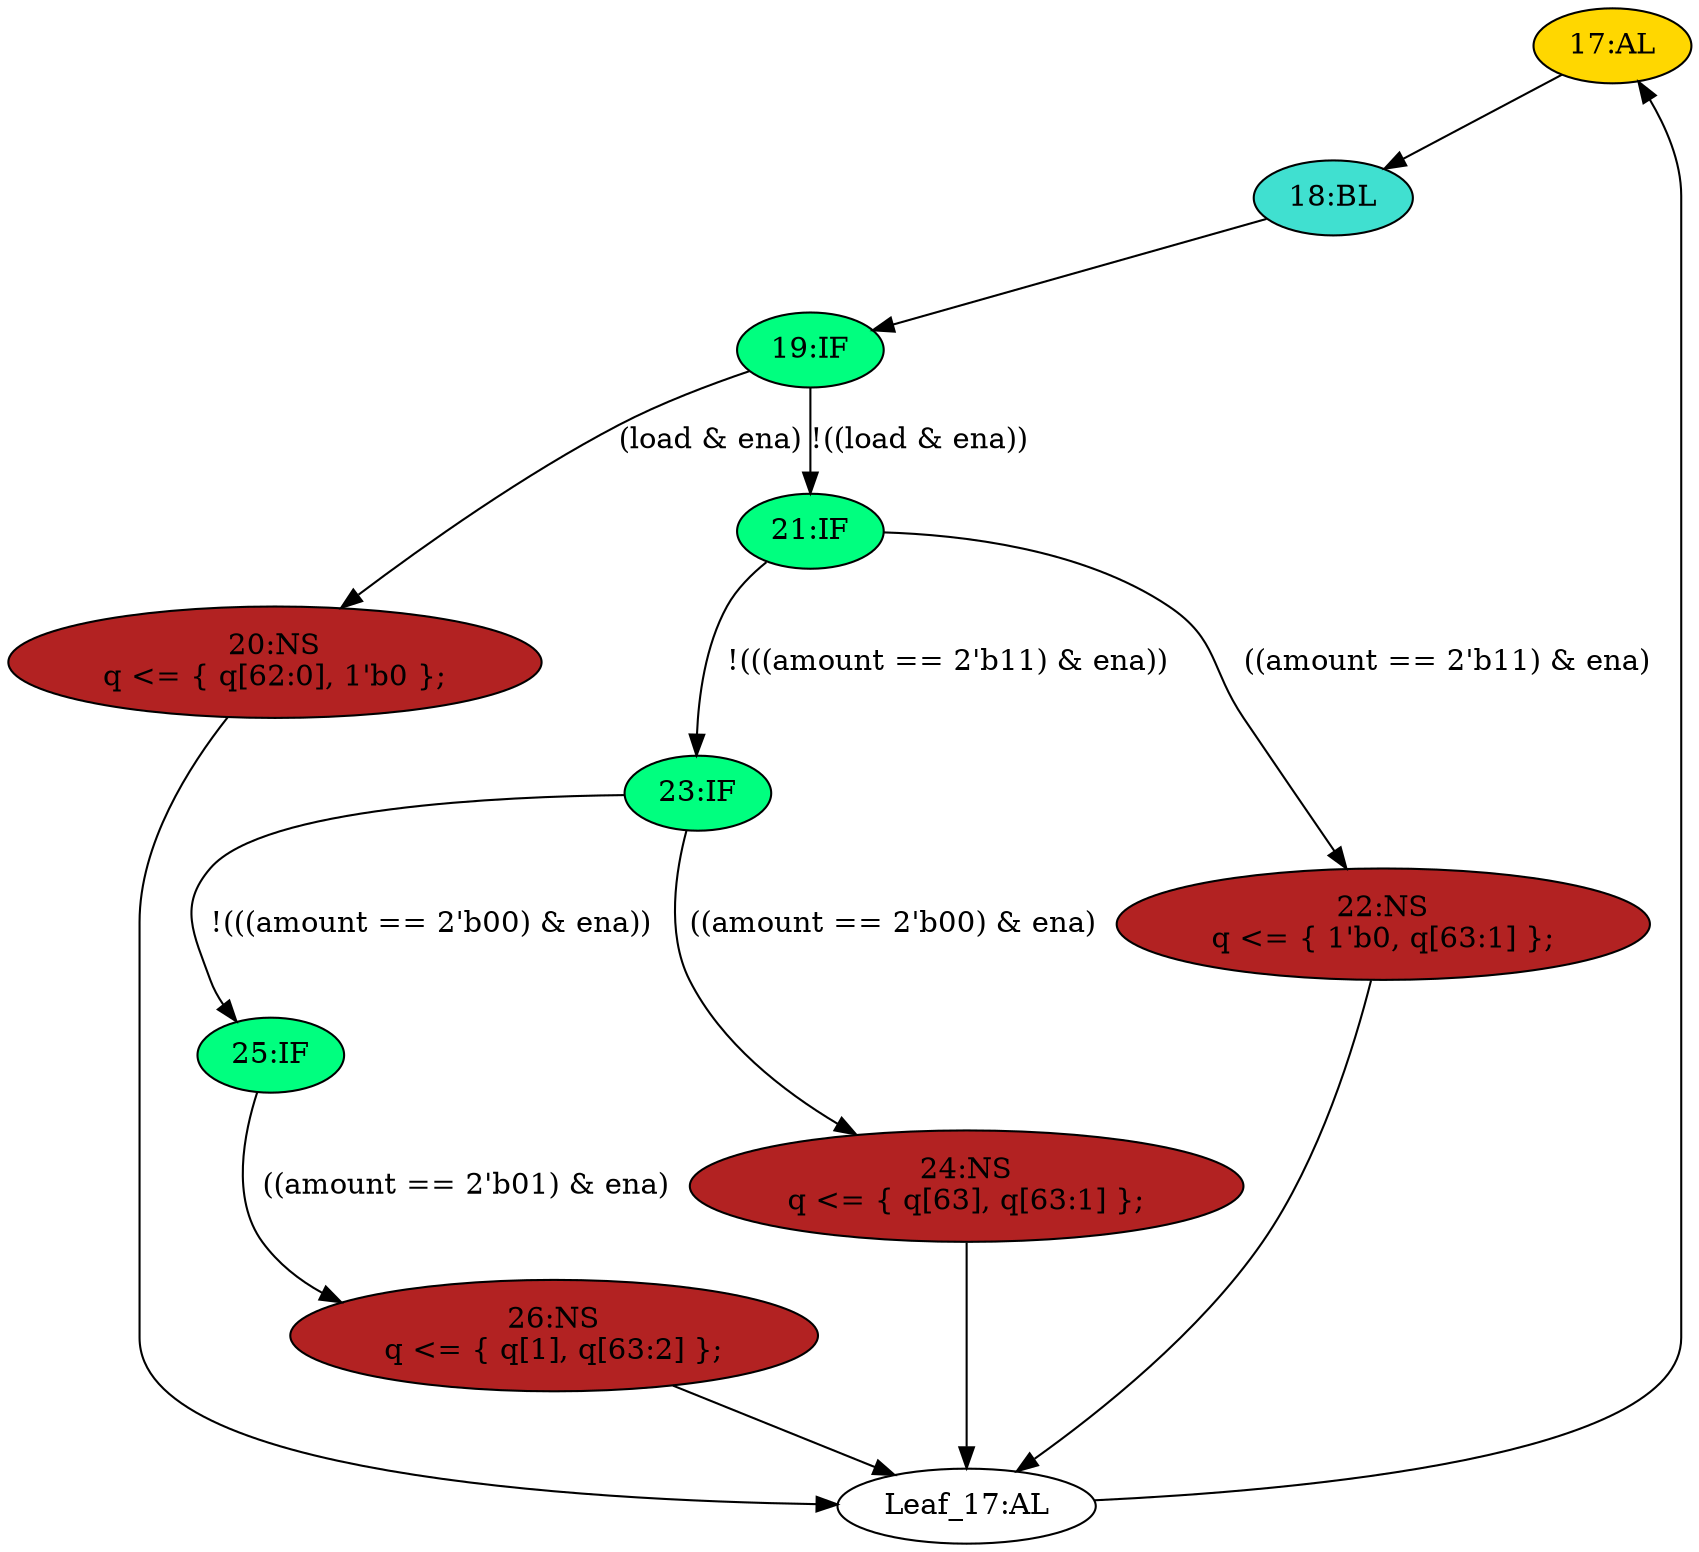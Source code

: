 strict digraph "compose( ,  )" {
	node [label="\N"];
	"17:AL"	[ast="<pyverilog.vparser.ast.Always object at 0x7f7407ef71d0>",
		clk_sens=True,
		fillcolor=gold,
		label="17:AL",
		sens="['clk']",
		statements="[]",
		style=filled,
		typ=Always,
		use_var="['load', 'ena', 'amount', 'q']"];
	"18:BL"	[ast="<pyverilog.vparser.ast.Block object at 0x7f7407f750d0>",
		fillcolor=turquoise,
		label="18:BL",
		statements="[]",
		style=filled,
		typ=Block];
	"17:AL" -> "18:BL"	[cond="[]",
		lineno=None];
	"19:IF"	[ast="<pyverilog.vparser.ast.IfStatement object at 0x7f7407e8ebd0>",
		fillcolor=springgreen,
		label="19:IF",
		statements="[]",
		style=filled,
		typ=IfStatement];
	"20:NS"	[ast="<pyverilog.vparser.ast.NonblockingSubstitution object at 0x7f7407e8e550>",
		fillcolor=firebrick,
		label="20:NS
q <= { q[62:0], 1'b0 };",
		statements="[<pyverilog.vparser.ast.NonblockingSubstitution object at 0x7f7407e8e550>]",
		style=filled,
		typ=NonblockingSubstitution];
	"19:IF" -> "20:NS"	[cond="['load', 'ena']",
		label="(load & ena)",
		lineno=19];
	"21:IF"	[ast="<pyverilog.vparser.ast.IfStatement object at 0x7f7407ee6950>",
		fillcolor=springgreen,
		label="21:IF",
		statements="[]",
		style=filled,
		typ=IfStatement];
	"19:IF" -> "21:IF"	[cond="['load', 'ena']",
		label="!((load & ena))",
		lineno=19];
	"18:BL" -> "19:IF"	[cond="[]",
		lineno=None];
	"25:IF"	[ast="<pyverilog.vparser.ast.IfStatement object at 0x7f7407b58a10>",
		fillcolor=springgreen,
		label="25:IF",
		statements="[]",
		style=filled,
		typ=IfStatement];
	"26:NS"	[ast="<pyverilog.vparser.ast.NonblockingSubstitution object at 0x7f7407b58d90>",
		fillcolor=firebrick,
		label="26:NS
q <= { q[1], q[63:2] };",
		statements="[<pyverilog.vparser.ast.NonblockingSubstitution object at 0x7f7407b58d90>]",
		style=filled,
		typ=NonblockingSubstitution];
	"25:IF" -> "26:NS"	[cond="['amount', 'ena']",
		label="((amount == 2'b01) & ena)",
		lineno=25];
	"Leaf_17:AL"	[def_var="['q']",
		label="Leaf_17:AL"];
	"20:NS" -> "Leaf_17:AL"	[cond="[]",
		lineno=None];
	"26:NS" -> "Leaf_17:AL"	[cond="[]",
		lineno=None];
	"24:NS"	[ast="<pyverilog.vparser.ast.NonblockingSubstitution object at 0x7f7407f6ad90>",
		fillcolor=firebrick,
		label="24:NS
q <= { q[63], q[63:1] };",
		statements="[<pyverilog.vparser.ast.NonblockingSubstitution object at 0x7f7407f6ad90>]",
		style=filled,
		typ=NonblockingSubstitution];
	"24:NS" -> "Leaf_17:AL"	[cond="[]",
		lineno=None];
	"23:IF"	[ast="<pyverilog.vparser.ast.IfStatement object at 0x7f7407f6af90>",
		fillcolor=springgreen,
		label="23:IF",
		statements="[]",
		style=filled,
		typ=IfStatement];
	"23:IF" -> "25:IF"	[cond="['amount', 'ena']",
		label="!(((amount == 2'b00) & ena))",
		lineno=23];
	"23:IF" -> "24:NS"	[cond="['amount', 'ena']",
		label="((amount == 2'b00) & ena)",
		lineno=23];
	"21:IF" -> "23:IF"	[cond="['amount', 'ena']",
		label="!(((amount == 2'b11) & ena))",
		lineno=21];
	"22:NS"	[ast="<pyverilog.vparser.ast.NonblockingSubstitution object at 0x7f7407ee6150>",
		fillcolor=firebrick,
		label="22:NS
q <= { 1'b0, q[63:1] };",
		statements="[<pyverilog.vparser.ast.NonblockingSubstitution object at 0x7f7407ee6150>]",
		style=filled,
		typ=NonblockingSubstitution];
	"21:IF" -> "22:NS"	[cond="['amount', 'ena']",
		label="((amount == 2'b11) & ena)",
		lineno=21];
	"22:NS" -> "Leaf_17:AL"	[cond="[]",
		lineno=None];
	"Leaf_17:AL" -> "17:AL";
}
